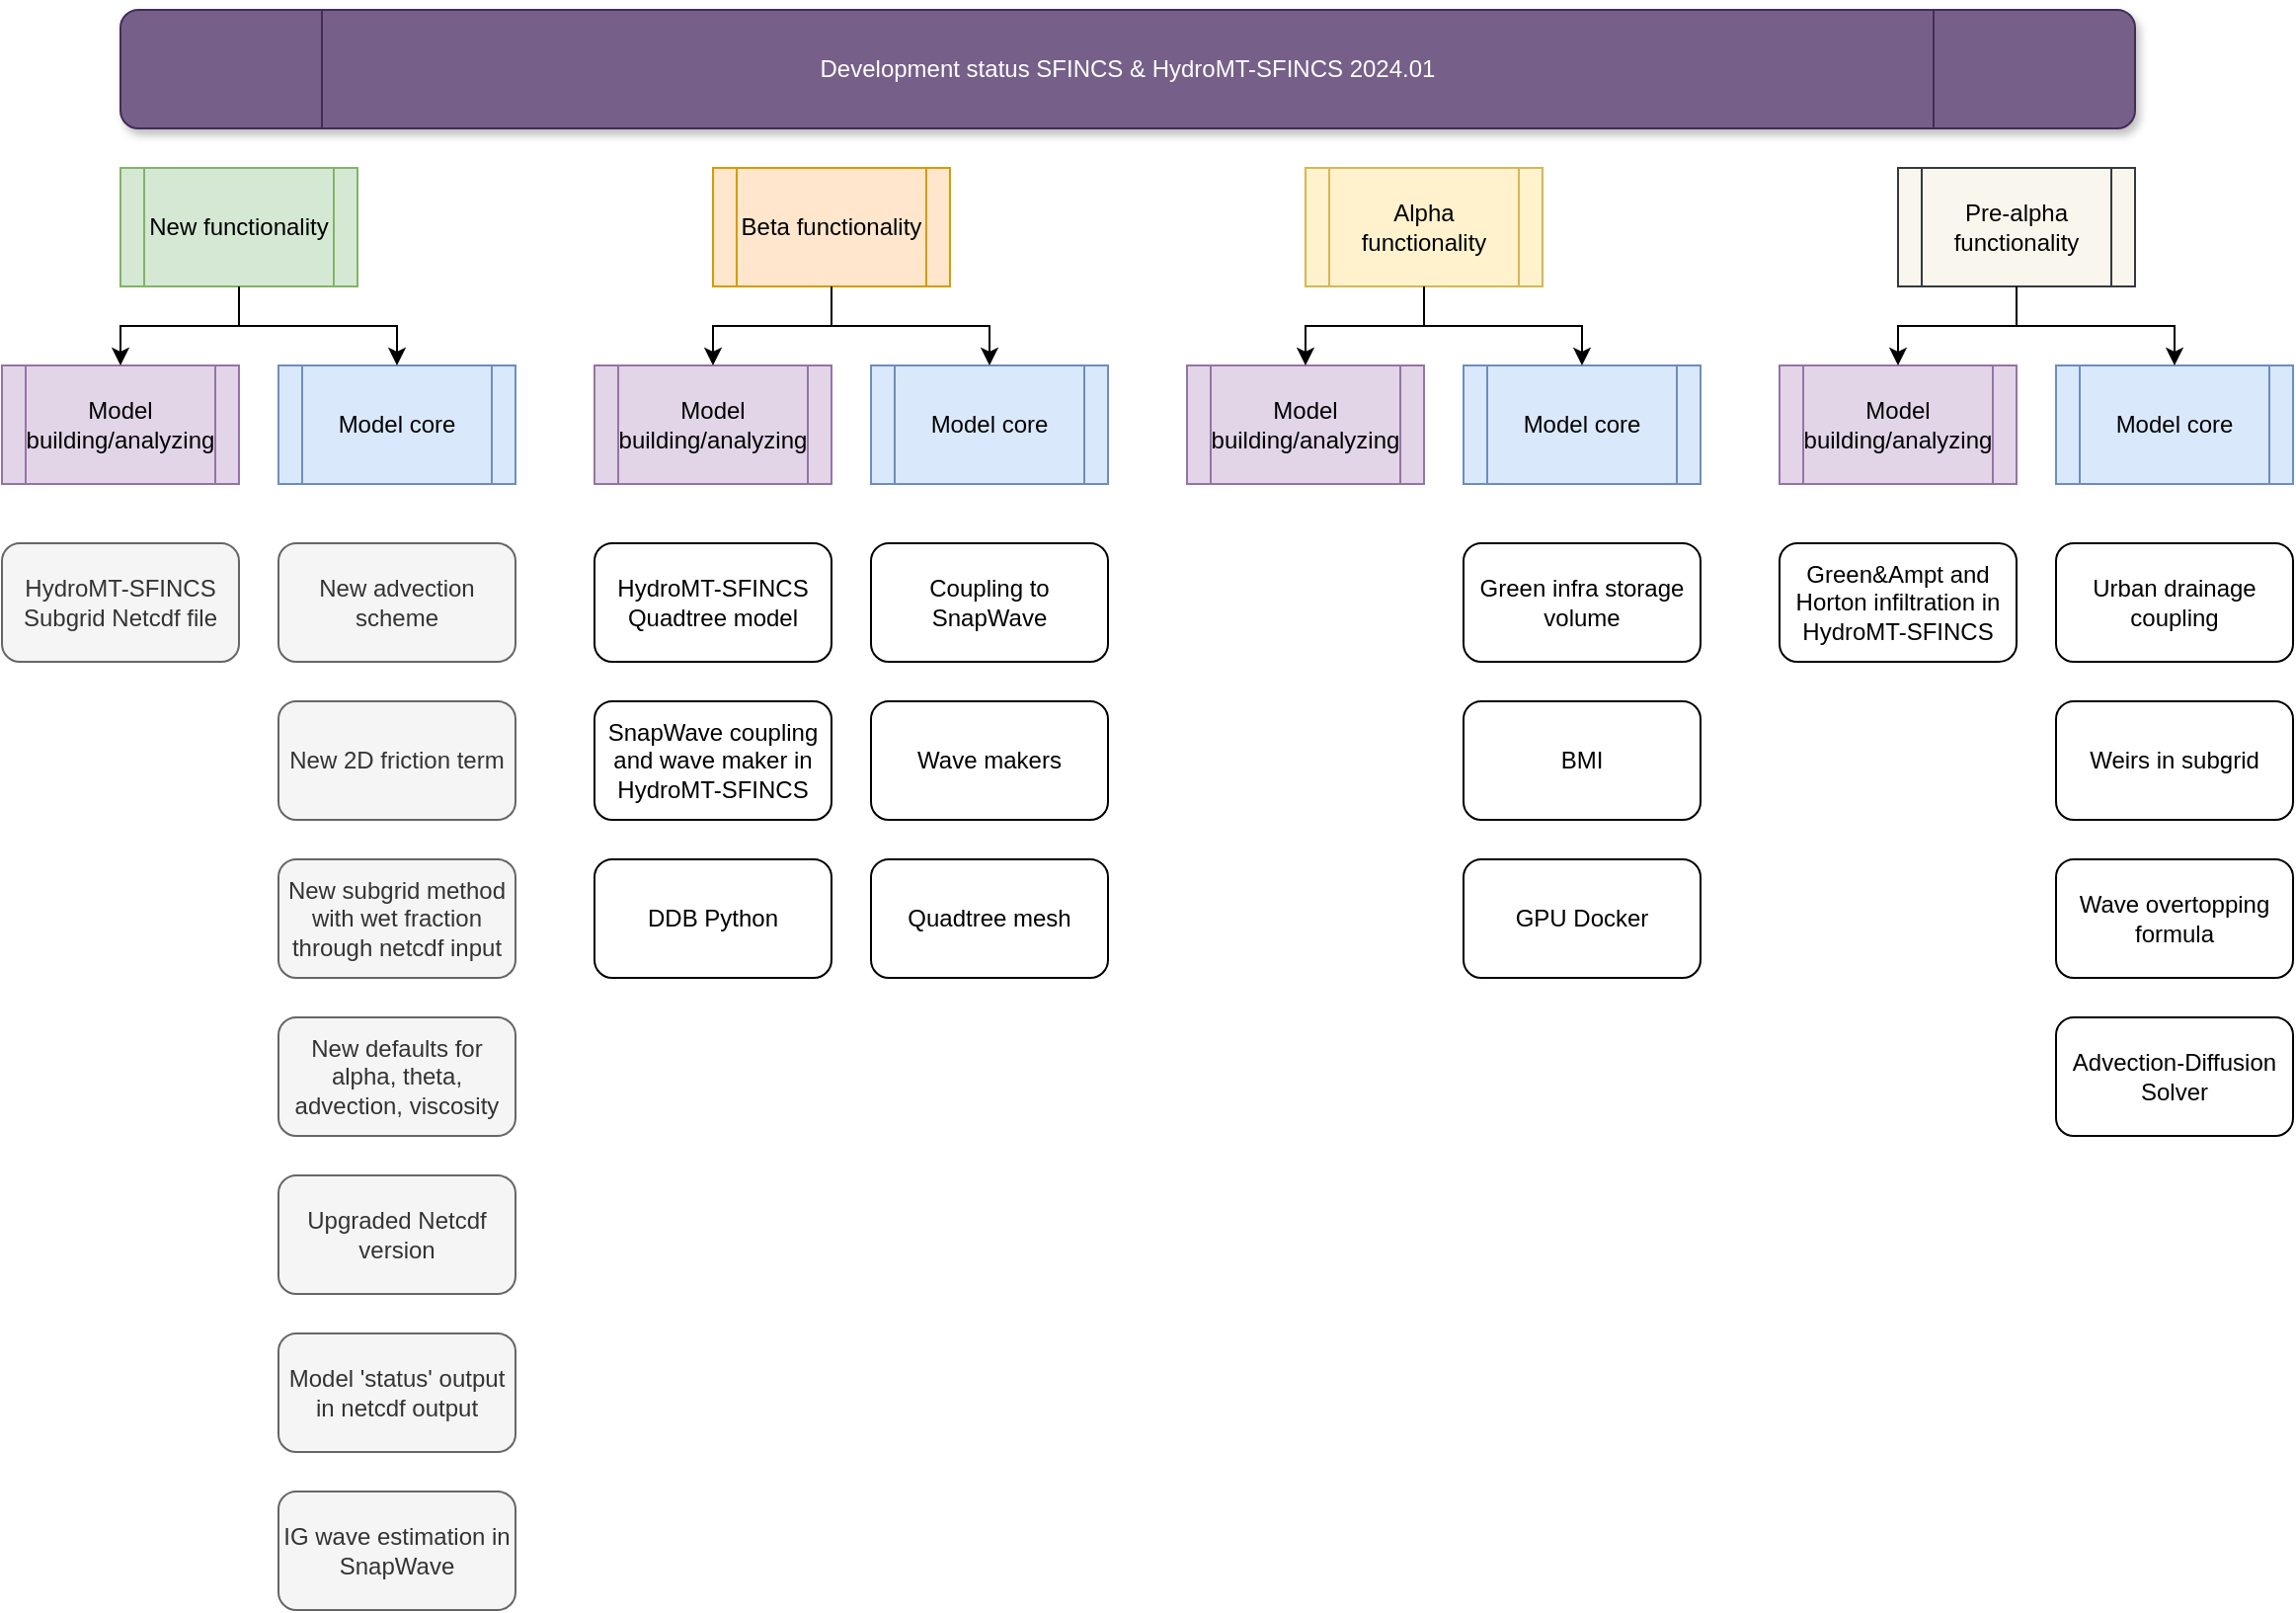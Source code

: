 <mxfile version="22.1.2" type="device">
  <diagram name="Page-1" id="EyYBBKXp6Arr5E_HvH0r">
    <mxGraphModel dx="2268" dy="1938" grid="1" gridSize="10" guides="1" tooltips="1" connect="1" arrows="1" fold="1" page="1" pageScale="1" pageWidth="850" pageHeight="1100" math="0" shadow="0">
      <root>
        <mxCell id="0" />
        <mxCell id="1" parent="0" />
        <mxCell id="7kvp146TYInn0krQ3v1e-1" value="Model building/analyzing" style="shape=process;whiteSpace=wrap;html=1;backgroundOutline=1;fillColor=#e1d5e7;strokeColor=#9673a6;" parent="1" vertex="1">
          <mxGeometry x="-180" y="120" width="120" height="60" as="geometry" />
        </mxCell>
        <mxCell id="7kvp146TYInn0krQ3v1e-2" value="Model core" style="shape=process;whiteSpace=wrap;html=1;backgroundOutline=1;fillColor=#dae8fc;strokeColor=#6c8ebf;" parent="1" vertex="1">
          <mxGeometry x="-40" y="120" width="120" height="60" as="geometry" />
        </mxCell>
        <mxCell id="7kvp146TYInn0krQ3v1e-12" value="DDB Python" style="rounded=1;whiteSpace=wrap;html=1;" parent="1" vertex="1">
          <mxGeometry x="120" y="370" width="120" height="60" as="geometry" />
        </mxCell>
        <mxCell id="7kvp146TYInn0krQ3v1e-13" value="Beta functionality" style="shape=process;whiteSpace=wrap;html=1;backgroundOutline=1;fillColor=#ffe6cc;strokeColor=#d79b00;" parent="1" vertex="1">
          <mxGeometry x="180" y="20" width="120" height="60" as="geometry" />
        </mxCell>
        <mxCell id="7kvp146TYInn0krQ3v1e-16" value="Quadtree mesh" style="rounded=1;whiteSpace=wrap;html=1;" parent="1" vertex="1">
          <mxGeometry x="260" y="370" width="120" height="60" as="geometry" />
        </mxCell>
        <mxCell id="7kvp146TYInn0krQ3v1e-17" value="BMI" style="rounded=1;whiteSpace=wrap;html=1;" parent="1" vertex="1">
          <mxGeometry x="560" y="290" width="120" height="60" as="geometry" />
        </mxCell>
        <mxCell id="7kvp146TYInn0krQ3v1e-18" value="Green infra storage volume" style="rounded=1;whiteSpace=wrap;html=1;" parent="1" vertex="1">
          <mxGeometry x="560" y="210" width="120" height="60" as="geometry" />
        </mxCell>
        <mxCell id="7kvp146TYInn0krQ3v1e-21" value="Wave makers" style="rounded=1;whiteSpace=wrap;html=1;" parent="1" vertex="1">
          <mxGeometry x="260" y="290" width="120" height="60" as="geometry" />
        </mxCell>
        <mxCell id="7kvp146TYInn0krQ3v1e-22" value="Coupling to SnapWave" style="rounded=1;whiteSpace=wrap;html=1;" parent="1" vertex="1">
          <mxGeometry x="260" y="210" width="120" height="60" as="geometry" />
        </mxCell>
        <mxCell id="7kvp146TYInn0krQ3v1e-23" value="GPU Docker" style="rounded=1;whiteSpace=wrap;html=1;" parent="1" vertex="1">
          <mxGeometry x="560" y="370" width="120" height="60" as="geometry" />
        </mxCell>
        <mxCell id="rzP5gwLoOl2-9JE9df7u-1" value="Alpha functionality" style="shape=process;whiteSpace=wrap;html=1;backgroundOutline=1;fillColor=#fff2cc;strokeColor=#d6b656;" parent="1" vertex="1">
          <mxGeometry x="480" y="20" width="120" height="60" as="geometry" />
        </mxCell>
        <mxCell id="rzP5gwLoOl2-9JE9df7u-13" value="" style="edgeStyle=orthogonalEdgeStyle;rounded=0;orthogonalLoop=1;jettySize=auto;html=1;entryX=0.5;entryY=0;entryDx=0;entryDy=0;" parent="1" source="rzP5gwLoOl2-9JE9df7u-2" target="7kvp146TYInn0krQ3v1e-1" edge="1">
          <mxGeometry relative="1" as="geometry">
            <Array as="points">
              <mxPoint x="-60" y="100" />
              <mxPoint x="-120" y="100" />
            </Array>
          </mxGeometry>
        </mxCell>
        <mxCell id="rzP5gwLoOl2-9JE9df7u-2" value="New functionality" style="shape=process;whiteSpace=wrap;html=1;backgroundOutline=1;fillColor=#d5e8d4;strokeColor=#82b366;" parent="1" vertex="1">
          <mxGeometry x="-120" y="20" width="120" height="60" as="geometry" />
        </mxCell>
        <mxCell id="rzP5gwLoOl2-9JE9df7u-3" value="HydroMT-SFINCS&lt;br&gt;Subgrid Netcdf file" style="rounded=1;whiteSpace=wrap;html=1;fillColor=#f5f5f5;fontColor=#333333;strokeColor=#666666;" parent="1" vertex="1">
          <mxGeometry x="-180" y="210" width="120" height="60" as="geometry" />
        </mxCell>
        <mxCell id="rzP5gwLoOl2-9JE9df7u-7" value="Model building/analyzing" style="shape=process;whiteSpace=wrap;html=1;backgroundOutline=1;fillColor=#e1d5e7;strokeColor=#9673a6;" parent="1" vertex="1">
          <mxGeometry x="120" y="120" width="120" height="60" as="geometry" />
        </mxCell>
        <mxCell id="rzP5gwLoOl2-9JE9df7u-8" value="Model core" style="shape=process;whiteSpace=wrap;html=1;backgroundOutline=1;fillColor=#dae8fc;strokeColor=#6c8ebf;" parent="1" vertex="1">
          <mxGeometry x="260" y="120" width="120" height="60" as="geometry" />
        </mxCell>
        <mxCell id="rzP5gwLoOl2-9JE9df7u-9" value="Model building/analyzing" style="shape=process;whiteSpace=wrap;html=1;backgroundOutline=1;fillColor=#e1d5e7;strokeColor=#9673a6;" parent="1" vertex="1">
          <mxGeometry x="420" y="120" width="120" height="60" as="geometry" />
        </mxCell>
        <mxCell id="rzP5gwLoOl2-9JE9df7u-10" value="Model core" style="shape=process;whiteSpace=wrap;html=1;backgroundOutline=1;fillColor=#dae8fc;strokeColor=#6c8ebf;" parent="1" vertex="1">
          <mxGeometry x="560" y="120" width="120" height="60" as="geometry" />
        </mxCell>
        <mxCell id="rzP5gwLoOl2-9JE9df7u-14" value="" style="edgeStyle=orthogonalEdgeStyle;rounded=0;orthogonalLoop=1;jettySize=auto;html=1;entryX=0.5;entryY=0;entryDx=0;entryDy=0;exitX=0.5;exitY=1;exitDx=0;exitDy=0;" parent="1" source="rzP5gwLoOl2-9JE9df7u-2" target="7kvp146TYInn0krQ3v1e-2" edge="1">
          <mxGeometry relative="1" as="geometry">
            <mxPoint x="-50" y="110" as="sourcePoint" />
            <mxPoint x="-110" y="130" as="targetPoint" />
            <Array as="points">
              <mxPoint x="-60" y="100" />
              <mxPoint x="20" y="100" />
            </Array>
          </mxGeometry>
        </mxCell>
        <mxCell id="rzP5gwLoOl2-9JE9df7u-15" value="" style="edgeStyle=orthogonalEdgeStyle;rounded=0;orthogonalLoop=1;jettySize=auto;html=1;entryX=0.5;entryY=0;entryDx=0;entryDy=0;" parent="1" edge="1">
          <mxGeometry relative="1" as="geometry">
            <mxPoint x="240" y="100" as="sourcePoint" />
            <mxPoint x="180" y="120" as="targetPoint" />
            <Array as="points">
              <mxPoint x="180" y="100" />
            </Array>
          </mxGeometry>
        </mxCell>
        <mxCell id="rzP5gwLoOl2-9JE9df7u-16" value="" style="edgeStyle=orthogonalEdgeStyle;rounded=0;orthogonalLoop=1;jettySize=auto;html=1;entryX=0.5;entryY=0;entryDx=0;entryDy=0;exitX=0.5;exitY=1;exitDx=0;exitDy=0;" parent="1" source="7kvp146TYInn0krQ3v1e-13" edge="1">
          <mxGeometry relative="1" as="geometry">
            <mxPoint x="240" y="100" as="sourcePoint" />
            <mxPoint x="320" y="120" as="targetPoint" />
            <Array as="points">
              <mxPoint x="240" y="100" />
              <mxPoint x="320" y="100" />
            </Array>
          </mxGeometry>
        </mxCell>
        <mxCell id="rzP5gwLoOl2-9JE9df7u-17" value="" style="edgeStyle=orthogonalEdgeStyle;rounded=0;orthogonalLoop=1;jettySize=auto;html=1;entryX=0.5;entryY=0;entryDx=0;entryDy=0;" parent="1" edge="1">
          <mxGeometry relative="1" as="geometry">
            <mxPoint x="540" y="100" as="sourcePoint" />
            <mxPoint x="480" y="120" as="targetPoint" />
            <Array as="points">
              <mxPoint x="480" y="100" />
            </Array>
          </mxGeometry>
        </mxCell>
        <mxCell id="rzP5gwLoOl2-9JE9df7u-18" value="" style="edgeStyle=orthogonalEdgeStyle;rounded=0;orthogonalLoop=1;jettySize=auto;html=1;entryX=0.5;entryY=0;entryDx=0;entryDy=0;exitX=0.5;exitY=1;exitDx=0;exitDy=0;" parent="1" source="rzP5gwLoOl2-9JE9df7u-1" edge="1">
          <mxGeometry relative="1" as="geometry">
            <mxPoint x="540" y="100" as="sourcePoint" />
            <mxPoint x="620" y="120" as="targetPoint" />
            <Array as="points">
              <mxPoint x="540" y="100" />
              <mxPoint x="620" y="100" />
            </Array>
          </mxGeometry>
        </mxCell>
        <mxCell id="rzP5gwLoOl2-9JE9df7u-19" value="New advection scheme" style="rounded=1;whiteSpace=wrap;html=1;fillColor=#f5f5f5;fontColor=#333333;strokeColor=#666666;" parent="1" vertex="1">
          <mxGeometry x="-40" y="210" width="120" height="60" as="geometry" />
        </mxCell>
        <mxCell id="rzP5gwLoOl2-9JE9df7u-25" value="Development status SFINCS &amp;amp; HydroMT-SFINCS 2024.01" style="shape=process;whiteSpace=wrap;html=1;backgroundOutline=1;fillColor=#76608a;strokeColor=#432D57;rounded=1;shadow=1;fontColor=#ffffff;" parent="1" vertex="1">
          <mxGeometry x="-120" y="-60" width="1020" height="60" as="geometry" />
        </mxCell>
        <mxCell id="h5AYdAlQy4P1A5t7XYnz-3" value="Pre-alpha functionality" style="shape=process;whiteSpace=wrap;html=1;backgroundOutline=1;fillColor=#f9f7ed;strokeColor=#36393d;" parent="1" vertex="1">
          <mxGeometry x="780" y="20" width="120" height="60" as="geometry" />
        </mxCell>
        <mxCell id="h5AYdAlQy4P1A5t7XYnz-4" value="HydroMT-SFINCS&lt;br&gt;Quadtree model" style="rounded=1;whiteSpace=wrap;html=1;" parent="1" vertex="1">
          <mxGeometry x="120" y="210" width="120" height="60" as="geometry" />
        </mxCell>
        <mxCell id="h5AYdAlQy4P1A5t7XYnz-5" value="Model building/analyzing" style="shape=process;whiteSpace=wrap;html=1;backgroundOutline=1;fillColor=#e1d5e7;strokeColor=#9673a6;" parent="1" vertex="1">
          <mxGeometry x="720" y="120" width="120" height="60" as="geometry" />
        </mxCell>
        <mxCell id="h5AYdAlQy4P1A5t7XYnz-6" value="Model core" style="shape=process;whiteSpace=wrap;html=1;backgroundOutline=1;fillColor=#dae8fc;strokeColor=#6c8ebf;" parent="1" vertex="1">
          <mxGeometry x="860" y="120" width="120" height="60" as="geometry" />
        </mxCell>
        <mxCell id="h5AYdAlQy4P1A5t7XYnz-7" value="" style="edgeStyle=orthogonalEdgeStyle;rounded=0;orthogonalLoop=1;jettySize=auto;html=1;entryX=0.5;entryY=0;entryDx=0;entryDy=0;" parent="1" edge="1">
          <mxGeometry relative="1" as="geometry">
            <mxPoint x="840" y="100" as="sourcePoint" />
            <mxPoint x="780" y="120" as="targetPoint" />
            <Array as="points">
              <mxPoint x="780" y="100" />
            </Array>
          </mxGeometry>
        </mxCell>
        <mxCell id="h5AYdAlQy4P1A5t7XYnz-8" value="" style="edgeStyle=orthogonalEdgeStyle;rounded=0;orthogonalLoop=1;jettySize=auto;html=1;entryX=0.5;entryY=0;entryDx=0;entryDy=0;exitX=0.5;exitY=1;exitDx=0;exitDy=0;" parent="1" source="h5AYdAlQy4P1A5t7XYnz-3" edge="1">
          <mxGeometry relative="1" as="geometry">
            <mxPoint x="840" y="100" as="sourcePoint" />
            <mxPoint x="920" y="120" as="targetPoint" />
            <Array as="points">
              <mxPoint x="840" y="100" />
              <mxPoint x="920" y="100" />
            </Array>
          </mxGeometry>
        </mxCell>
        <mxCell id="h5AYdAlQy4P1A5t7XYnz-9" value="Urban drainage coupling" style="rounded=1;whiteSpace=wrap;html=1;" parent="1" vertex="1">
          <mxGeometry x="860" y="210" width="120" height="60" as="geometry" />
        </mxCell>
        <mxCell id="h5AYdAlQy4P1A5t7XYnz-10" value="Weirs in subgrid" style="rounded=1;whiteSpace=wrap;html=1;" parent="1" vertex="1">
          <mxGeometry x="860" y="290" width="120" height="60" as="geometry" />
        </mxCell>
        <mxCell id="h5AYdAlQy4P1A5t7XYnz-11" value="Wave overtopping formula" style="rounded=1;whiteSpace=wrap;html=1;" parent="1" vertex="1">
          <mxGeometry x="860" y="370" width="120" height="60" as="geometry" />
        </mxCell>
        <mxCell id="h5AYdAlQy4P1A5t7XYnz-12" value="Advection-Diffusion Solver" style="rounded=1;whiteSpace=wrap;html=1;" parent="1" vertex="1">
          <mxGeometry x="860" y="450" width="120" height="60" as="geometry" />
        </mxCell>
        <mxCell id="h5AYdAlQy4P1A5t7XYnz-13" value="SnapWave coupling and wave maker in HydroMT-SFINCS" style="rounded=1;whiteSpace=wrap;html=1;" parent="1" vertex="1">
          <mxGeometry x="120" y="290" width="120" height="60" as="geometry" />
        </mxCell>
        <mxCell id="SZPUeSnMp4nOuoSLT5t_-1" value="Green&amp;amp;Ampt and Horton infiltration in HydroMT-SFINCS" style="rounded=1;whiteSpace=wrap;html=1;" parent="1" vertex="1">
          <mxGeometry x="720" y="210" width="120" height="60" as="geometry" />
        </mxCell>
        <mxCell id="wkY9MgDrXydboscdkWBP-1" value="Upgraded Netcdf version" style="rounded=1;whiteSpace=wrap;html=1;fillColor=#f5f5f5;fontColor=#333333;strokeColor=#666666;" vertex="1" parent="1">
          <mxGeometry x="-40" y="530" width="120" height="60" as="geometry" />
        </mxCell>
        <mxCell id="wkY9MgDrXydboscdkWBP-2" value="New 2D friction term" style="rounded=1;whiteSpace=wrap;html=1;fillColor=#f5f5f5;fontColor=#333333;strokeColor=#666666;" vertex="1" parent="1">
          <mxGeometry x="-40" y="290" width="120" height="60" as="geometry" />
        </mxCell>
        <mxCell id="wkY9MgDrXydboscdkWBP-3" value="New subgrid method with wet fraction through netcdf input" style="rounded=1;whiteSpace=wrap;html=1;fillColor=#f5f5f5;fontColor=#333333;strokeColor=#666666;" vertex="1" parent="1">
          <mxGeometry x="-40" y="370" width="120" height="60" as="geometry" />
        </mxCell>
        <mxCell id="wkY9MgDrXydboscdkWBP-4" value="New defaults for alpha, theta, advection, viscosity" style="rounded=1;whiteSpace=wrap;html=1;fillColor=#f5f5f5;fontColor=#333333;strokeColor=#666666;" vertex="1" parent="1">
          <mxGeometry x="-40" y="450" width="120" height="60" as="geometry" />
        </mxCell>
        <mxCell id="wkY9MgDrXydboscdkWBP-5" value="Model &#39;status&#39; output in netcdf output" style="rounded=1;whiteSpace=wrap;html=1;fillColor=#f5f5f5;fontColor=#333333;strokeColor=#666666;" vertex="1" parent="1">
          <mxGeometry x="-40" y="610" width="120" height="60" as="geometry" />
        </mxCell>
        <mxCell id="wkY9MgDrXydboscdkWBP-6" value="IG wave estimation in SnapWave" style="rounded=1;whiteSpace=wrap;html=1;fillColor=#f5f5f5;fontColor=#333333;strokeColor=#666666;" vertex="1" parent="1">
          <mxGeometry x="-40" y="690" width="120" height="60" as="geometry" />
        </mxCell>
      </root>
    </mxGraphModel>
  </diagram>
</mxfile>
